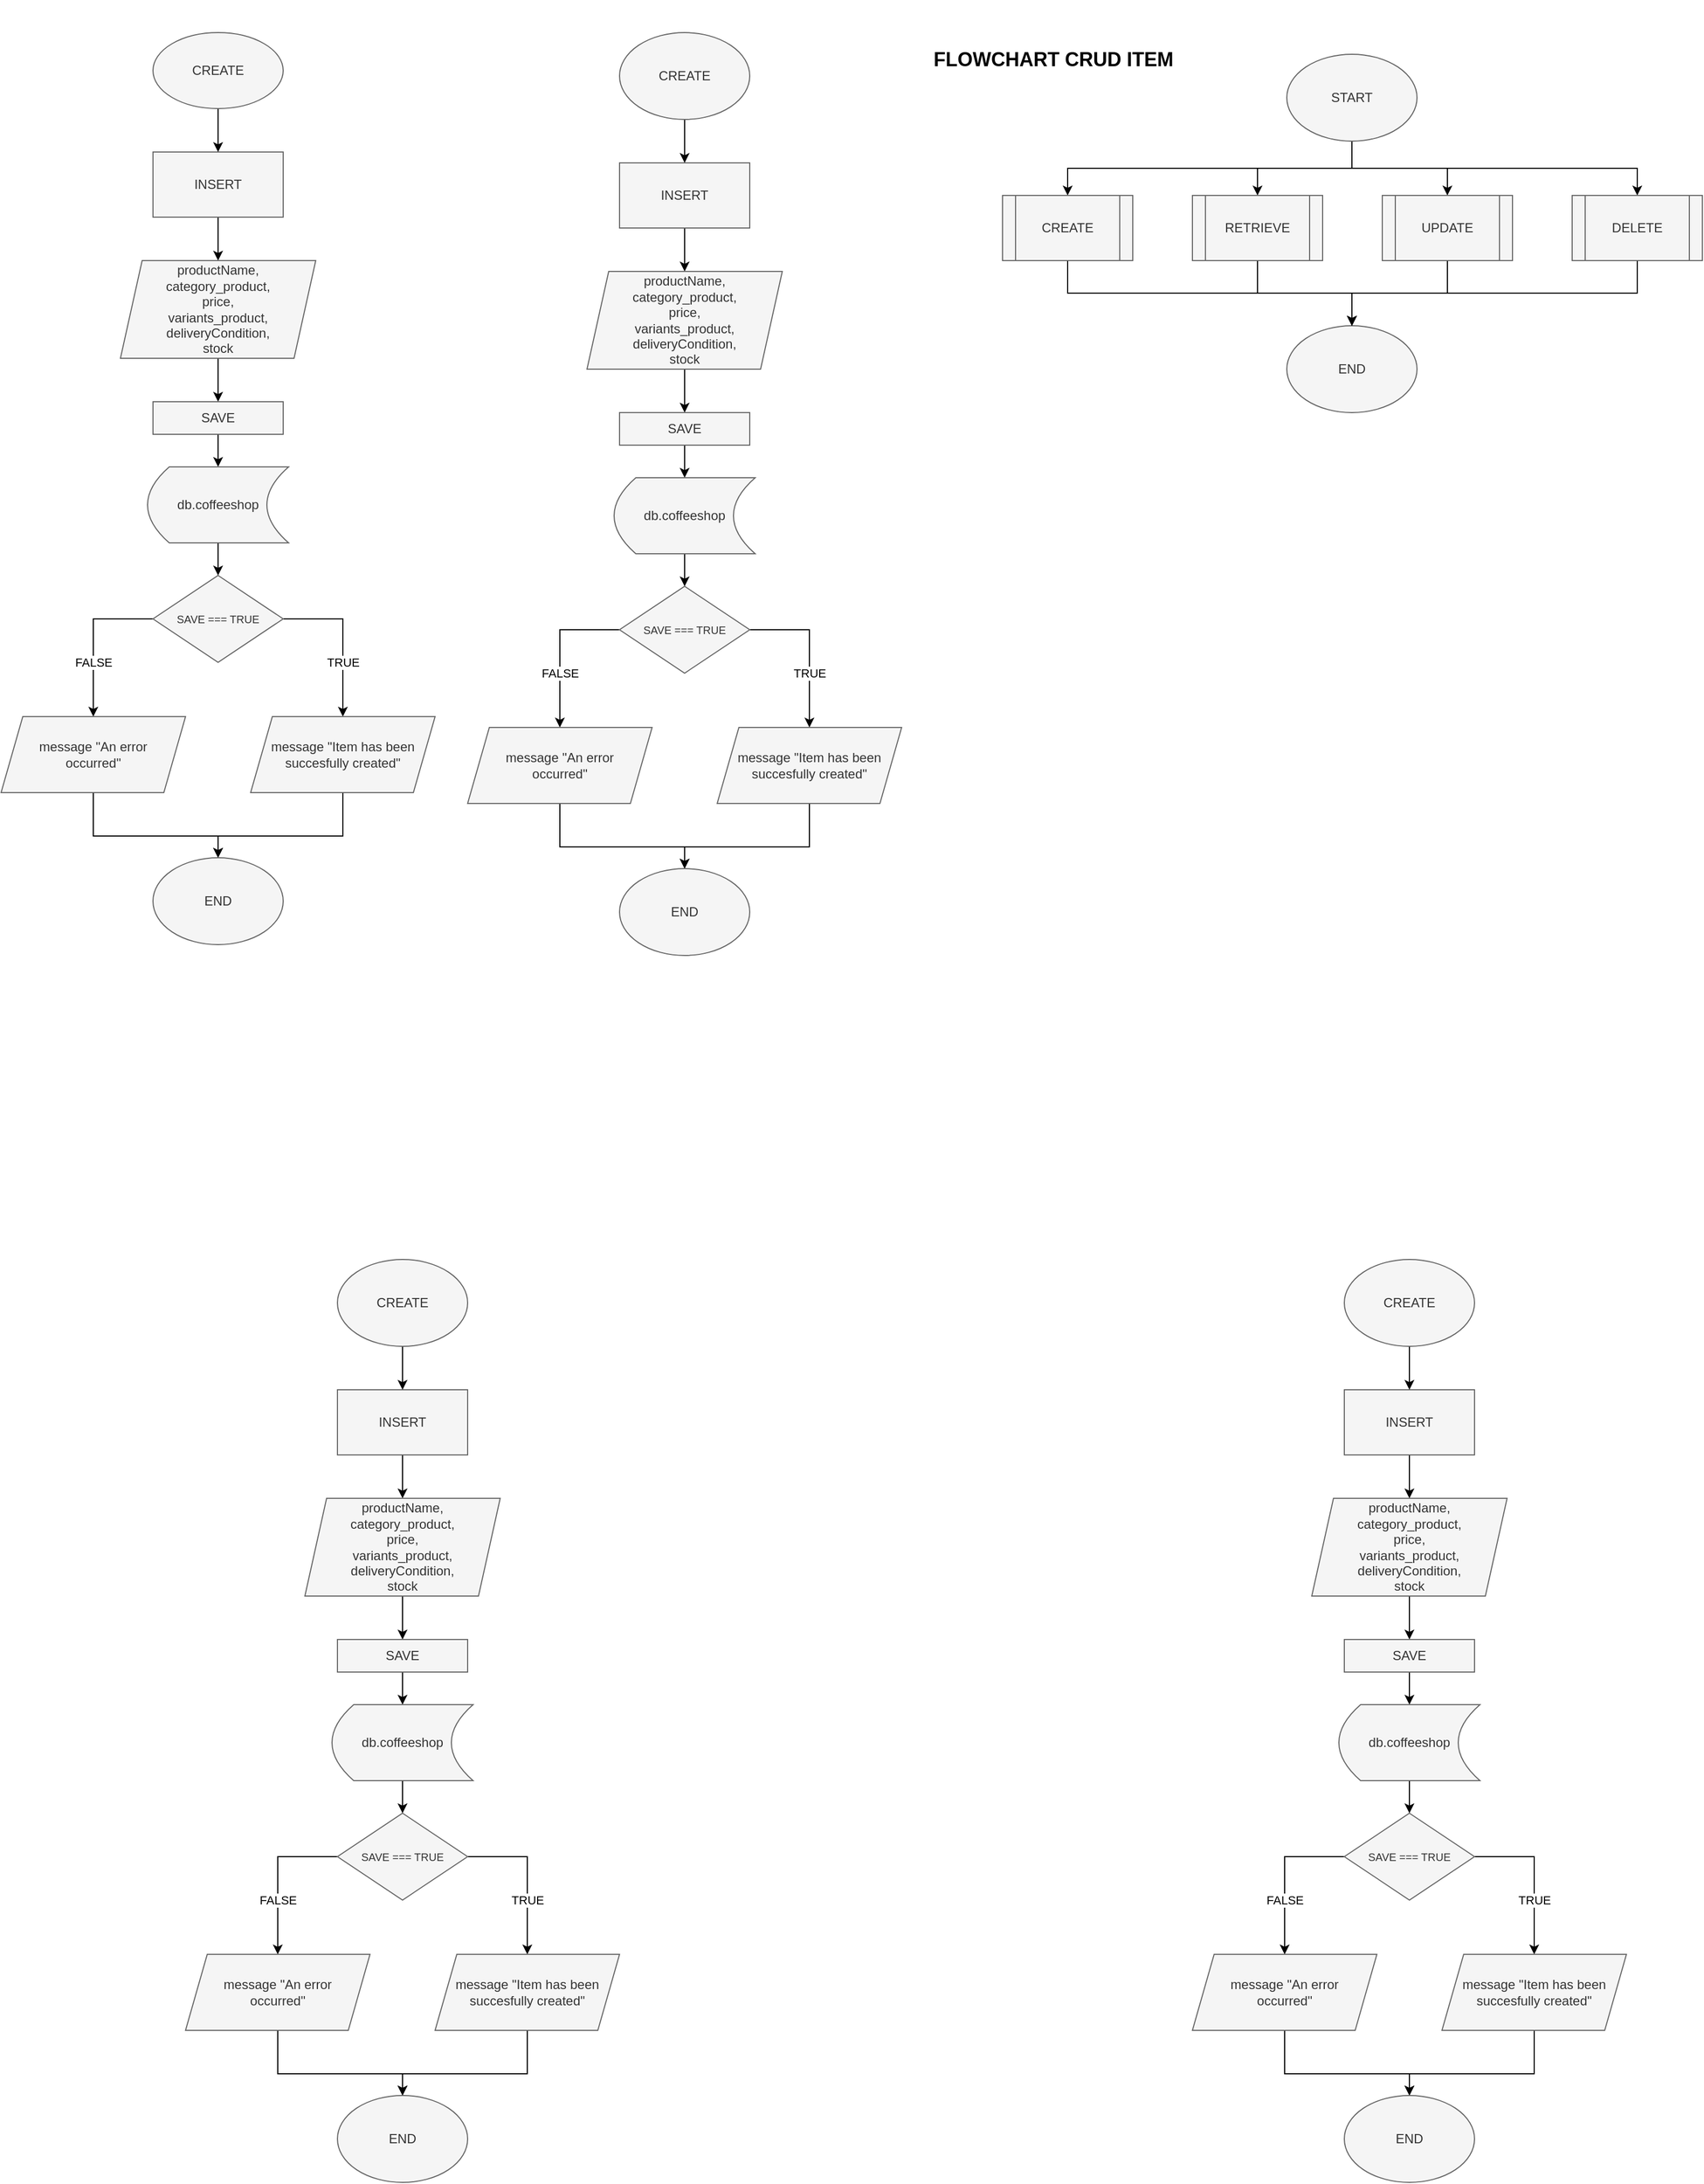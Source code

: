 <mxfile>
    <diagram id="DQStbxsAOq7NAe4iCkHE" name="CRUD ITEM">
        <mxGraphModel dx="3022" dy="1244" grid="1" gridSize="10" guides="1" tooltips="1" connect="1" arrows="1" fold="1" page="1" pageScale="1" pageWidth="850" pageHeight="1100" math="0" shadow="0">
            <root>
                <mxCell id="0"/>
                <mxCell id="1" parent="0"/>
                <mxCell id="14" value="" style="edgeStyle=orthogonalEdgeStyle;rounded=0;orthogonalLoop=1;jettySize=auto;html=1;" edge="1" parent="1" source="2" target="4">
                    <mxGeometry relative="1" as="geometry"/>
                </mxCell>
                <mxCell id="2" value="INSERT" style="rounded=0;whiteSpace=wrap;html=1;fillColor=#f5f5f5;strokeColor=#666666;fontColor=#333333;" vertex="1" parent="1">
                    <mxGeometry x="-510" y="1280" width="120" height="60" as="geometry"/>
                </mxCell>
                <mxCell id="RliZh8HhmJAwi-Iu12gq-23" value="" style="edgeStyle=orthogonalEdgeStyle;rounded=0;orthogonalLoop=1;jettySize=auto;html=1;" edge="1" parent="1" source="3" target="2">
                    <mxGeometry relative="1" as="geometry"/>
                </mxCell>
                <mxCell id="3" value="CREATE" style="ellipse;whiteSpace=wrap;html=1;fillColor=#f5f5f5;strokeColor=#666666;fontColor=#333333;" vertex="1" parent="1">
                    <mxGeometry x="-510" y="1160" width="120" height="80" as="geometry"/>
                </mxCell>
                <mxCell id="16" style="edgeStyle=orthogonalEdgeStyle;rounded=0;orthogonalLoop=1;jettySize=auto;html=1;exitX=0.5;exitY=1;exitDx=0;exitDy=0;" edge="1" parent="1" source="4" target="5">
                    <mxGeometry relative="1" as="geometry"/>
                </mxCell>
                <mxCell id="4" value="productName,&lt;br&gt;category_product,&lt;br&gt;price,&lt;br&gt;variants_product,&lt;br&gt;deliveryCondition,&lt;br&gt;stock" style="shape=parallelogram;perimeter=parallelogramPerimeter;whiteSpace=wrap;html=1;fixedSize=1;fillColor=#f5f5f5;strokeColor=#666666;fontColor=#333333;" vertex="1" parent="1">
                    <mxGeometry x="-540" y="1380" width="180" height="90" as="geometry"/>
                </mxCell>
                <mxCell id="17" style="edgeStyle=orthogonalEdgeStyle;rounded=0;orthogonalLoop=1;jettySize=auto;html=1;exitX=0.5;exitY=1;exitDx=0;exitDy=0;" edge="1" parent="1" source="5">
                    <mxGeometry relative="1" as="geometry">
                        <mxPoint x="-450" y="1570" as="targetPoint"/>
                    </mxGeometry>
                </mxCell>
                <mxCell id="5" value="SAVE" style="rounded=0;whiteSpace=wrap;html=1;fillColor=#f5f5f5;strokeColor=#666666;fontColor=#333333;" vertex="1" parent="1">
                    <mxGeometry x="-510" y="1510" width="120" height="30" as="geometry"/>
                </mxCell>
                <mxCell id="10" value="FALSE" style="edgeStyle=orthogonalEdgeStyle;rounded=0;orthogonalLoop=1;jettySize=auto;html=1;exitX=0;exitY=0.5;exitDx=0;exitDy=0;" edge="1" parent="1" source="6" target="9">
                    <mxGeometry x="0.31" relative="1" as="geometry">
                        <mxPoint as="offset"/>
                    </mxGeometry>
                </mxCell>
                <mxCell id="11" value="TRUE" style="edgeStyle=orthogonalEdgeStyle;rounded=0;orthogonalLoop=1;jettySize=auto;html=1;exitX=1;exitY=0.5;exitDx=0;exitDy=0;" edge="1" parent="1" source="6" target="8">
                    <mxGeometry x="0.31" relative="1" as="geometry">
                        <mxPoint as="offset"/>
                    </mxGeometry>
                </mxCell>
                <mxCell id="6" value="&lt;font style=&quot;font-size: 10px&quot;&gt;SAVE === TRUE&lt;/font&gt;" style="rhombus;whiteSpace=wrap;html=1;fillColor=#f5f5f5;strokeColor=#666666;fontColor=#333333;" vertex="1" parent="1">
                    <mxGeometry x="-510" y="1670" width="120" height="80" as="geometry"/>
                </mxCell>
                <mxCell id="20" style="edgeStyle=orthogonalEdgeStyle;rounded=0;orthogonalLoop=1;jettySize=auto;html=1;" edge="1" parent="1" source="8" target="12">
                    <mxGeometry relative="1" as="geometry">
                        <Array as="points">
                            <mxPoint x="-335" y="1910"/>
                            <mxPoint x="-450" y="1910"/>
                        </Array>
                    </mxGeometry>
                </mxCell>
                <mxCell id="8" value="message &quot;Item has been succesfully created&quot;" style="shape=parallelogram;perimeter=parallelogramPerimeter;whiteSpace=wrap;html=1;fixedSize=1;fillColor=#f5f5f5;strokeColor=#666666;fontColor=#333333;spacingLeft=0;spacingRight=0;spacing=2;spacingTop=0;" vertex="1" parent="1">
                    <mxGeometry x="-420" y="1800" width="170" height="70" as="geometry"/>
                </mxCell>
                <mxCell id="19" style="edgeStyle=orthogonalEdgeStyle;rounded=0;orthogonalLoop=1;jettySize=auto;html=1;" edge="1" parent="1" source="9" target="12">
                    <mxGeometry relative="1" as="geometry">
                        <Array as="points">
                            <mxPoint x="-565" y="1910"/>
                            <mxPoint x="-450" y="1910"/>
                        </Array>
                    </mxGeometry>
                </mxCell>
                <mxCell id="9" value="message &quot;An error &lt;br&gt;occurred&quot;" style="shape=parallelogram;perimeter=parallelogramPerimeter;whiteSpace=wrap;html=1;fixedSize=1;fillColor=#f5f5f5;strokeColor=#666666;fontColor=#333333;spacingLeft=0;spacingRight=0;spacing=2;spacingTop=0;" vertex="1" parent="1">
                    <mxGeometry x="-650" y="1800" width="170" height="70" as="geometry"/>
                </mxCell>
                <mxCell id="12" value="END" style="ellipse;whiteSpace=wrap;html=1;fillColor=#f5f5f5;strokeColor=#666666;fontColor=#333333;" vertex="1" parent="1">
                    <mxGeometry x="-510" y="1930" width="120" height="80" as="geometry"/>
                </mxCell>
                <mxCell id="RliZh8HhmJAwi-Iu12gq-20" value="&lt;font style=&quot;font-size: 18px&quot;&gt;&lt;b&gt;FLOWCHART CRUD ITEM&lt;/b&gt;&lt;/font&gt;" style="text;html=1;strokeColor=none;fillColor=none;align=center;verticalAlign=middle;whiteSpace=wrap;rounded=0;" vertex="1" parent="1">
                    <mxGeometry x="20" width="260" height="110" as="geometry"/>
                </mxCell>
                <mxCell id="RliZh8HhmJAwi-Iu12gq-22" value="" style="edgeStyle=orthogonalEdgeStyle;rounded=0;orthogonalLoop=1;jettySize=auto;html=1;" edge="1" parent="1" source="RliZh8HhmJAwi-Iu12gq-21" target="6">
                    <mxGeometry relative="1" as="geometry"/>
                </mxCell>
                <mxCell id="RliZh8HhmJAwi-Iu12gq-21" value="db.coffeeshop" style="shape=dataStorage;whiteSpace=wrap;html=1;fixedSize=1;fillColor=#f5f5f5;strokeColor=#666666;fontColor=#333333;" vertex="1" parent="1">
                    <mxGeometry x="-515" y="1570" width="130" height="70" as="geometry"/>
                </mxCell>
                <mxCell id="RliZh8HhmJAwi-Iu12gq-30" style="edgeStyle=orthogonalEdgeStyle;rounded=0;orthogonalLoop=1;jettySize=auto;html=1;exitX=0.5;exitY=1;exitDx=0;exitDy=0;" edge="1" parent="1" source="RliZh8HhmJAwi-Iu12gq-24" target="RliZh8HhmJAwi-Iu12gq-26">
                    <mxGeometry relative="1" as="geometry"/>
                </mxCell>
                <mxCell id="RliZh8HhmJAwi-Iu12gq-31" style="edgeStyle=orthogonalEdgeStyle;rounded=0;orthogonalLoop=1;jettySize=auto;html=1;exitX=0.5;exitY=1;exitDx=0;exitDy=0;" edge="1" parent="1" source="RliZh8HhmJAwi-Iu12gq-24" target="RliZh8HhmJAwi-Iu12gq-27">
                    <mxGeometry relative="1" as="geometry"/>
                </mxCell>
                <mxCell id="RliZh8HhmJAwi-Iu12gq-32" style="edgeStyle=orthogonalEdgeStyle;rounded=0;orthogonalLoop=1;jettySize=auto;html=1;exitX=0.5;exitY=1;exitDx=0;exitDy=0;entryX=0.5;entryY=0;entryDx=0;entryDy=0;" edge="1" parent="1" source="RliZh8HhmJAwi-Iu12gq-24" target="RliZh8HhmJAwi-Iu12gq-28">
                    <mxGeometry relative="1" as="geometry"/>
                </mxCell>
                <mxCell id="RliZh8HhmJAwi-Iu12gq-33" style="edgeStyle=orthogonalEdgeStyle;rounded=0;orthogonalLoop=1;jettySize=auto;html=1;exitX=0.5;exitY=1;exitDx=0;exitDy=0;entryX=0.5;entryY=0;entryDx=0;entryDy=0;" edge="1" parent="1" source="RliZh8HhmJAwi-Iu12gq-24" target="RliZh8HhmJAwi-Iu12gq-29">
                    <mxGeometry relative="1" as="geometry"/>
                </mxCell>
                <mxCell id="RliZh8HhmJAwi-Iu12gq-24" value="START" style="ellipse;whiteSpace=wrap;html=1;fillColor=#f5f5f5;strokeColor=#666666;fontColor=#333333;" vertex="1" parent="1">
                    <mxGeometry x="365" y="50" width="120" height="80" as="geometry"/>
                </mxCell>
                <mxCell id="RliZh8HhmJAwi-Iu12gq-25" value="END" style="ellipse;whiteSpace=wrap;html=1;fillColor=#f5f5f5;strokeColor=#666666;fontColor=#333333;" vertex="1" parent="1">
                    <mxGeometry x="365" y="300" width="120" height="80" as="geometry"/>
                </mxCell>
                <mxCell id="RliZh8HhmJAwi-Iu12gq-34" style="edgeStyle=orthogonalEdgeStyle;rounded=0;orthogonalLoop=1;jettySize=auto;html=1;exitX=0.5;exitY=1;exitDx=0;exitDy=0;" edge="1" parent="1" source="RliZh8HhmJAwi-Iu12gq-26" target="RliZh8HhmJAwi-Iu12gq-25">
                    <mxGeometry relative="1" as="geometry"/>
                </mxCell>
                <mxCell id="RliZh8HhmJAwi-Iu12gq-26" value="CREATE" style="shape=process;whiteSpace=wrap;html=1;backgroundOutline=1;fillColor=#f5f5f5;strokeColor=#666666;fontColor=#333333;" vertex="1" parent="1">
                    <mxGeometry x="103" y="180" width="120" height="60" as="geometry"/>
                </mxCell>
                <mxCell id="RliZh8HhmJAwi-Iu12gq-36" style="edgeStyle=orthogonalEdgeStyle;rounded=0;orthogonalLoop=1;jettySize=auto;html=1;exitX=0.5;exitY=1;exitDx=0;exitDy=0;entryX=0.5;entryY=0;entryDx=0;entryDy=0;" edge="1" parent="1" source="RliZh8HhmJAwi-Iu12gq-27" target="RliZh8HhmJAwi-Iu12gq-25">
                    <mxGeometry relative="1" as="geometry"/>
                </mxCell>
                <mxCell id="RliZh8HhmJAwi-Iu12gq-27" value="RETRIEVE" style="shape=process;whiteSpace=wrap;html=1;backgroundOutline=1;fillColor=#f5f5f5;strokeColor=#666666;fontColor=#333333;" vertex="1" parent="1">
                    <mxGeometry x="278" y="180" width="120" height="60" as="geometry"/>
                </mxCell>
                <mxCell id="RliZh8HhmJAwi-Iu12gq-37" style="edgeStyle=orthogonalEdgeStyle;rounded=0;orthogonalLoop=1;jettySize=auto;html=1;entryX=0.5;entryY=0;entryDx=0;entryDy=0;" edge="1" parent="1" source="RliZh8HhmJAwi-Iu12gq-28" target="RliZh8HhmJAwi-Iu12gq-25">
                    <mxGeometry relative="1" as="geometry"/>
                </mxCell>
                <mxCell id="RliZh8HhmJAwi-Iu12gq-28" value="UPDATE" style="shape=process;whiteSpace=wrap;html=1;backgroundOutline=1;fillColor=#f5f5f5;strokeColor=#666666;fontColor=#333333;" vertex="1" parent="1">
                    <mxGeometry x="453" y="180" width="120" height="60" as="geometry"/>
                </mxCell>
                <mxCell id="RliZh8HhmJAwi-Iu12gq-39" style="edgeStyle=orthogonalEdgeStyle;rounded=0;orthogonalLoop=1;jettySize=auto;html=1;exitX=0.5;exitY=1;exitDx=0;exitDy=0;entryX=0.5;entryY=0;entryDx=0;entryDy=0;" edge="1" parent="1" source="RliZh8HhmJAwi-Iu12gq-29" target="RliZh8HhmJAwi-Iu12gq-25">
                    <mxGeometry relative="1" as="geometry"/>
                </mxCell>
                <mxCell id="RliZh8HhmJAwi-Iu12gq-29" value="DELETE" style="shape=process;whiteSpace=wrap;html=1;backgroundOutline=1;fillColor=#f5f5f5;strokeColor=#666666;fontColor=#333333;" vertex="1" parent="1">
                    <mxGeometry x="628" y="180" width="120" height="60" as="geometry"/>
                </mxCell>
                <mxCell id="6QCV8uyCTmlak0vYvRfF-20" value="" style="edgeStyle=orthogonalEdgeStyle;rounded=0;orthogonalLoop=1;jettySize=auto;html=1;" edge="1" parent="1" source="6QCV8uyCTmlak0vYvRfF-21" target="6QCV8uyCTmlak0vYvRfF-25">
                    <mxGeometry relative="1" as="geometry"/>
                </mxCell>
                <mxCell id="6QCV8uyCTmlak0vYvRfF-21" value="INSERT" style="rounded=0;whiteSpace=wrap;html=1;fillColor=#f5f5f5;strokeColor=#666666;fontColor=#333333;" vertex="1" parent="1">
                    <mxGeometry x="-680" y="140" width="120" height="60" as="geometry"/>
                </mxCell>
                <mxCell id="6QCV8uyCTmlak0vYvRfF-22" value="" style="edgeStyle=orthogonalEdgeStyle;rounded=0;orthogonalLoop=1;jettySize=auto;html=1;" edge="1" parent="1" source="6QCV8uyCTmlak0vYvRfF-23" target="6QCV8uyCTmlak0vYvRfF-21">
                    <mxGeometry relative="1" as="geometry"/>
                </mxCell>
                <mxCell id="6QCV8uyCTmlak0vYvRfF-23" value="CREATE" style="ellipse;whiteSpace=wrap;html=1;fillColor=#f5f5f5;strokeColor=#666666;fontColor=#333333;" vertex="1" parent="1">
                    <mxGeometry x="-680" y="30" width="120" height="70" as="geometry"/>
                </mxCell>
                <mxCell id="6QCV8uyCTmlak0vYvRfF-24" style="edgeStyle=orthogonalEdgeStyle;rounded=0;orthogonalLoop=1;jettySize=auto;html=1;exitX=0.5;exitY=1;exitDx=0;exitDy=0;" edge="1" parent="1" source="6QCV8uyCTmlak0vYvRfF-25" target="6QCV8uyCTmlak0vYvRfF-27">
                    <mxGeometry relative="1" as="geometry"/>
                </mxCell>
                <mxCell id="6QCV8uyCTmlak0vYvRfF-25" value="productName,&lt;br&gt;category_product,&lt;br&gt;price,&lt;br&gt;variants_product,&lt;br&gt;deliveryCondition,&lt;br&gt;stock" style="shape=parallelogram;perimeter=parallelogramPerimeter;whiteSpace=wrap;html=1;fixedSize=1;fillColor=#f5f5f5;strokeColor=#666666;fontColor=#333333;" vertex="1" parent="1">
                    <mxGeometry x="-710" y="240" width="180" height="90" as="geometry"/>
                </mxCell>
                <mxCell id="6QCV8uyCTmlak0vYvRfF-26" style="edgeStyle=orthogonalEdgeStyle;rounded=0;orthogonalLoop=1;jettySize=auto;html=1;exitX=0.5;exitY=1;exitDx=0;exitDy=0;" edge="1" parent="1" source="6QCV8uyCTmlak0vYvRfF-27">
                    <mxGeometry relative="1" as="geometry">
                        <mxPoint x="-620" y="430" as="targetPoint"/>
                    </mxGeometry>
                </mxCell>
                <mxCell id="6QCV8uyCTmlak0vYvRfF-27" value="SAVE" style="rounded=0;whiteSpace=wrap;html=1;fillColor=#f5f5f5;strokeColor=#666666;fontColor=#333333;" vertex="1" parent="1">
                    <mxGeometry x="-680" y="370" width="120" height="30" as="geometry"/>
                </mxCell>
                <mxCell id="6QCV8uyCTmlak0vYvRfF-28" value="FALSE" style="edgeStyle=orthogonalEdgeStyle;rounded=0;orthogonalLoop=1;jettySize=auto;html=1;exitX=0;exitY=0.5;exitDx=0;exitDy=0;" edge="1" parent="1" source="6QCV8uyCTmlak0vYvRfF-30" target="6QCV8uyCTmlak0vYvRfF-34">
                    <mxGeometry x="0.31" relative="1" as="geometry">
                        <mxPoint as="offset"/>
                    </mxGeometry>
                </mxCell>
                <mxCell id="6QCV8uyCTmlak0vYvRfF-29" value="TRUE" style="edgeStyle=orthogonalEdgeStyle;rounded=0;orthogonalLoop=1;jettySize=auto;html=1;exitX=1;exitY=0.5;exitDx=0;exitDy=0;" edge="1" parent="1" source="6QCV8uyCTmlak0vYvRfF-30" target="6QCV8uyCTmlak0vYvRfF-32">
                    <mxGeometry x="0.31" relative="1" as="geometry">
                        <mxPoint as="offset"/>
                    </mxGeometry>
                </mxCell>
                <mxCell id="6QCV8uyCTmlak0vYvRfF-30" value="&lt;font style=&quot;font-size: 10px&quot;&gt;SAVE === TRUE&lt;/font&gt;" style="rhombus;whiteSpace=wrap;html=1;fillColor=#f5f5f5;strokeColor=#666666;fontColor=#333333;" vertex="1" parent="1">
                    <mxGeometry x="-680" y="530" width="120" height="80" as="geometry"/>
                </mxCell>
                <mxCell id="6QCV8uyCTmlak0vYvRfF-31" style="edgeStyle=orthogonalEdgeStyle;rounded=0;orthogonalLoop=1;jettySize=auto;html=1;" edge="1" parent="1" source="6QCV8uyCTmlak0vYvRfF-32" target="6QCV8uyCTmlak0vYvRfF-35">
                    <mxGeometry relative="1" as="geometry">
                        <Array as="points">
                            <mxPoint x="-505" y="770"/>
                            <mxPoint x="-620" y="770"/>
                        </Array>
                    </mxGeometry>
                </mxCell>
                <mxCell id="6QCV8uyCTmlak0vYvRfF-32" value="message &quot;Item has been succesfully created&quot;" style="shape=parallelogram;perimeter=parallelogramPerimeter;whiteSpace=wrap;html=1;fixedSize=1;fillColor=#f5f5f5;strokeColor=#666666;fontColor=#333333;spacingLeft=0;spacingRight=0;spacing=2;spacingTop=0;" vertex="1" parent="1">
                    <mxGeometry x="-590" y="660" width="170" height="70" as="geometry"/>
                </mxCell>
                <mxCell id="6QCV8uyCTmlak0vYvRfF-33" style="edgeStyle=orthogonalEdgeStyle;rounded=0;orthogonalLoop=1;jettySize=auto;html=1;" edge="1" parent="1" source="6QCV8uyCTmlak0vYvRfF-34" target="6QCV8uyCTmlak0vYvRfF-35">
                    <mxGeometry relative="1" as="geometry">
                        <Array as="points">
                            <mxPoint x="-735" y="770"/>
                            <mxPoint x="-620" y="770"/>
                        </Array>
                    </mxGeometry>
                </mxCell>
                <mxCell id="6QCV8uyCTmlak0vYvRfF-34" value="message &quot;An error &lt;br&gt;occurred&quot;" style="shape=parallelogram;perimeter=parallelogramPerimeter;whiteSpace=wrap;html=1;fixedSize=1;fillColor=#f5f5f5;strokeColor=#666666;fontColor=#333333;spacingLeft=0;spacingRight=0;spacing=2;spacingTop=0;" vertex="1" parent="1">
                    <mxGeometry x="-820" y="660" width="170" height="70" as="geometry"/>
                </mxCell>
                <mxCell id="6QCV8uyCTmlak0vYvRfF-35" value="END" style="ellipse;whiteSpace=wrap;html=1;fillColor=#f5f5f5;strokeColor=#666666;fontColor=#333333;" vertex="1" parent="1">
                    <mxGeometry x="-680" y="790" width="120" height="80" as="geometry"/>
                </mxCell>
                <mxCell id="6QCV8uyCTmlak0vYvRfF-36" value="" style="edgeStyle=orthogonalEdgeStyle;rounded=0;orthogonalLoop=1;jettySize=auto;html=1;" edge="1" parent="1" source="6QCV8uyCTmlak0vYvRfF-37" target="6QCV8uyCTmlak0vYvRfF-30">
                    <mxGeometry relative="1" as="geometry"/>
                </mxCell>
                <mxCell id="6QCV8uyCTmlak0vYvRfF-37" value="db.coffeeshop" style="shape=dataStorage;whiteSpace=wrap;html=1;fixedSize=1;fillColor=#f5f5f5;strokeColor=#666666;fontColor=#333333;" vertex="1" parent="1">
                    <mxGeometry x="-685" y="430" width="130" height="70" as="geometry"/>
                </mxCell>
                <mxCell id="6QCV8uyCTmlak0vYvRfF-38" value="" style="edgeStyle=orthogonalEdgeStyle;rounded=0;orthogonalLoop=1;jettySize=auto;html=1;" edge="1" parent="1" source="6QCV8uyCTmlak0vYvRfF-39" target="6QCV8uyCTmlak0vYvRfF-43">
                    <mxGeometry relative="1" as="geometry"/>
                </mxCell>
                <mxCell id="6QCV8uyCTmlak0vYvRfF-39" value="INSERT" style="rounded=0;whiteSpace=wrap;html=1;fillColor=#f5f5f5;strokeColor=#666666;fontColor=#333333;" vertex="1" parent="1">
                    <mxGeometry x="-250" y="150" width="120" height="60" as="geometry"/>
                </mxCell>
                <mxCell id="6QCV8uyCTmlak0vYvRfF-40" value="" style="edgeStyle=orthogonalEdgeStyle;rounded=0;orthogonalLoop=1;jettySize=auto;html=1;" edge="1" parent="1" source="6QCV8uyCTmlak0vYvRfF-41" target="6QCV8uyCTmlak0vYvRfF-39">
                    <mxGeometry relative="1" as="geometry"/>
                </mxCell>
                <mxCell id="6QCV8uyCTmlak0vYvRfF-41" value="CREATE" style="ellipse;whiteSpace=wrap;html=1;fillColor=#f5f5f5;strokeColor=#666666;fontColor=#333333;" vertex="1" parent="1">
                    <mxGeometry x="-250" y="30" width="120" height="80" as="geometry"/>
                </mxCell>
                <mxCell id="6QCV8uyCTmlak0vYvRfF-42" style="edgeStyle=orthogonalEdgeStyle;rounded=0;orthogonalLoop=1;jettySize=auto;html=1;exitX=0.5;exitY=1;exitDx=0;exitDy=0;" edge="1" parent="1" source="6QCV8uyCTmlak0vYvRfF-43" target="6QCV8uyCTmlak0vYvRfF-45">
                    <mxGeometry relative="1" as="geometry"/>
                </mxCell>
                <mxCell id="6QCV8uyCTmlak0vYvRfF-43" value="productName,&lt;br&gt;category_product,&lt;br&gt;price,&lt;br&gt;variants_product,&lt;br&gt;deliveryCondition,&lt;br&gt;stock" style="shape=parallelogram;perimeter=parallelogramPerimeter;whiteSpace=wrap;html=1;fixedSize=1;fillColor=#f5f5f5;strokeColor=#666666;fontColor=#333333;" vertex="1" parent="1">
                    <mxGeometry x="-280" y="250" width="180" height="90" as="geometry"/>
                </mxCell>
                <mxCell id="6QCV8uyCTmlak0vYvRfF-44" style="edgeStyle=orthogonalEdgeStyle;rounded=0;orthogonalLoop=1;jettySize=auto;html=1;exitX=0.5;exitY=1;exitDx=0;exitDy=0;" edge="1" parent="1" source="6QCV8uyCTmlak0vYvRfF-45">
                    <mxGeometry relative="1" as="geometry">
                        <mxPoint x="-190" y="440" as="targetPoint"/>
                    </mxGeometry>
                </mxCell>
                <mxCell id="6QCV8uyCTmlak0vYvRfF-45" value="SAVE" style="rounded=0;whiteSpace=wrap;html=1;fillColor=#f5f5f5;strokeColor=#666666;fontColor=#333333;" vertex="1" parent="1">
                    <mxGeometry x="-250" y="380" width="120" height="30" as="geometry"/>
                </mxCell>
                <mxCell id="6QCV8uyCTmlak0vYvRfF-46" value="FALSE" style="edgeStyle=orthogonalEdgeStyle;rounded=0;orthogonalLoop=1;jettySize=auto;html=1;exitX=0;exitY=0.5;exitDx=0;exitDy=0;" edge="1" parent="1" source="6QCV8uyCTmlak0vYvRfF-48" target="6QCV8uyCTmlak0vYvRfF-52">
                    <mxGeometry x="0.31" relative="1" as="geometry">
                        <mxPoint as="offset"/>
                    </mxGeometry>
                </mxCell>
                <mxCell id="6QCV8uyCTmlak0vYvRfF-47" value="TRUE" style="edgeStyle=orthogonalEdgeStyle;rounded=0;orthogonalLoop=1;jettySize=auto;html=1;exitX=1;exitY=0.5;exitDx=0;exitDy=0;" edge="1" parent="1" source="6QCV8uyCTmlak0vYvRfF-48" target="6QCV8uyCTmlak0vYvRfF-50">
                    <mxGeometry x="0.31" relative="1" as="geometry">
                        <mxPoint as="offset"/>
                    </mxGeometry>
                </mxCell>
                <mxCell id="6QCV8uyCTmlak0vYvRfF-48" value="&lt;font style=&quot;font-size: 10px&quot;&gt;SAVE === TRUE&lt;/font&gt;" style="rhombus;whiteSpace=wrap;html=1;fillColor=#f5f5f5;strokeColor=#666666;fontColor=#333333;" vertex="1" parent="1">
                    <mxGeometry x="-250" y="540" width="120" height="80" as="geometry"/>
                </mxCell>
                <mxCell id="6QCV8uyCTmlak0vYvRfF-49" style="edgeStyle=orthogonalEdgeStyle;rounded=0;orthogonalLoop=1;jettySize=auto;html=1;" edge="1" parent="1" source="6QCV8uyCTmlak0vYvRfF-50" target="6QCV8uyCTmlak0vYvRfF-53">
                    <mxGeometry relative="1" as="geometry">
                        <Array as="points">
                            <mxPoint x="-75" y="780"/>
                            <mxPoint x="-190" y="780"/>
                        </Array>
                    </mxGeometry>
                </mxCell>
                <mxCell id="6QCV8uyCTmlak0vYvRfF-50" value="message &quot;Item has been succesfully created&quot;" style="shape=parallelogram;perimeter=parallelogramPerimeter;whiteSpace=wrap;html=1;fixedSize=1;fillColor=#f5f5f5;strokeColor=#666666;fontColor=#333333;spacingLeft=0;spacingRight=0;spacing=2;spacingTop=0;" vertex="1" parent="1">
                    <mxGeometry x="-160" y="670" width="170" height="70" as="geometry"/>
                </mxCell>
                <mxCell id="6QCV8uyCTmlak0vYvRfF-51" style="edgeStyle=orthogonalEdgeStyle;rounded=0;orthogonalLoop=1;jettySize=auto;html=1;" edge="1" parent="1" source="6QCV8uyCTmlak0vYvRfF-52" target="6QCV8uyCTmlak0vYvRfF-53">
                    <mxGeometry relative="1" as="geometry">
                        <Array as="points">
                            <mxPoint x="-305" y="780"/>
                            <mxPoint x="-190" y="780"/>
                        </Array>
                    </mxGeometry>
                </mxCell>
                <mxCell id="6QCV8uyCTmlak0vYvRfF-52" value="message &quot;An error &lt;br&gt;occurred&quot;" style="shape=parallelogram;perimeter=parallelogramPerimeter;whiteSpace=wrap;html=1;fixedSize=1;fillColor=#f5f5f5;strokeColor=#666666;fontColor=#333333;spacingLeft=0;spacingRight=0;spacing=2;spacingTop=0;" vertex="1" parent="1">
                    <mxGeometry x="-390" y="670" width="170" height="70" as="geometry"/>
                </mxCell>
                <mxCell id="6QCV8uyCTmlak0vYvRfF-53" value="END" style="ellipse;whiteSpace=wrap;html=1;fillColor=#f5f5f5;strokeColor=#666666;fontColor=#333333;" vertex="1" parent="1">
                    <mxGeometry x="-250" y="800" width="120" height="80" as="geometry"/>
                </mxCell>
                <mxCell id="6QCV8uyCTmlak0vYvRfF-54" value="" style="edgeStyle=orthogonalEdgeStyle;rounded=0;orthogonalLoop=1;jettySize=auto;html=1;" edge="1" parent="1" source="6QCV8uyCTmlak0vYvRfF-55" target="6QCV8uyCTmlak0vYvRfF-48">
                    <mxGeometry relative="1" as="geometry"/>
                </mxCell>
                <mxCell id="6QCV8uyCTmlak0vYvRfF-55" value="db.coffeeshop" style="shape=dataStorage;whiteSpace=wrap;html=1;fixedSize=1;fillColor=#f5f5f5;strokeColor=#666666;fontColor=#333333;" vertex="1" parent="1">
                    <mxGeometry x="-255" y="440" width="130" height="70" as="geometry"/>
                </mxCell>
                <mxCell id="6QCV8uyCTmlak0vYvRfF-56" value="" style="edgeStyle=orthogonalEdgeStyle;rounded=0;orthogonalLoop=1;jettySize=auto;html=1;" edge="1" parent="1" source="6QCV8uyCTmlak0vYvRfF-57" target="6QCV8uyCTmlak0vYvRfF-61">
                    <mxGeometry relative="1" as="geometry"/>
                </mxCell>
                <mxCell id="6QCV8uyCTmlak0vYvRfF-57" value="INSERT" style="rounded=0;whiteSpace=wrap;html=1;fillColor=#f5f5f5;strokeColor=#666666;fontColor=#333333;" vertex="1" parent="1">
                    <mxGeometry x="418" y="1280" width="120" height="60" as="geometry"/>
                </mxCell>
                <mxCell id="6QCV8uyCTmlak0vYvRfF-58" value="" style="edgeStyle=orthogonalEdgeStyle;rounded=0;orthogonalLoop=1;jettySize=auto;html=1;" edge="1" parent="1" source="6QCV8uyCTmlak0vYvRfF-59" target="6QCV8uyCTmlak0vYvRfF-57">
                    <mxGeometry relative="1" as="geometry"/>
                </mxCell>
                <mxCell id="6QCV8uyCTmlak0vYvRfF-59" value="CREATE" style="ellipse;whiteSpace=wrap;html=1;fillColor=#f5f5f5;strokeColor=#666666;fontColor=#333333;" vertex="1" parent="1">
                    <mxGeometry x="418" y="1160" width="120" height="80" as="geometry"/>
                </mxCell>
                <mxCell id="6QCV8uyCTmlak0vYvRfF-60" style="edgeStyle=orthogonalEdgeStyle;rounded=0;orthogonalLoop=1;jettySize=auto;html=1;exitX=0.5;exitY=1;exitDx=0;exitDy=0;" edge="1" parent="1" source="6QCV8uyCTmlak0vYvRfF-61" target="6QCV8uyCTmlak0vYvRfF-63">
                    <mxGeometry relative="1" as="geometry"/>
                </mxCell>
                <mxCell id="6QCV8uyCTmlak0vYvRfF-61" value="productName,&lt;br&gt;category_product,&lt;br&gt;price,&lt;br&gt;variants_product,&lt;br&gt;deliveryCondition,&lt;br&gt;stock" style="shape=parallelogram;perimeter=parallelogramPerimeter;whiteSpace=wrap;html=1;fixedSize=1;fillColor=#f5f5f5;strokeColor=#666666;fontColor=#333333;" vertex="1" parent="1">
                    <mxGeometry x="388" y="1380" width="180" height="90" as="geometry"/>
                </mxCell>
                <mxCell id="6QCV8uyCTmlak0vYvRfF-62" style="edgeStyle=orthogonalEdgeStyle;rounded=0;orthogonalLoop=1;jettySize=auto;html=1;exitX=0.5;exitY=1;exitDx=0;exitDy=0;" edge="1" parent="1" source="6QCV8uyCTmlak0vYvRfF-63">
                    <mxGeometry relative="1" as="geometry">
                        <mxPoint x="478" y="1570" as="targetPoint"/>
                    </mxGeometry>
                </mxCell>
                <mxCell id="6QCV8uyCTmlak0vYvRfF-63" value="SAVE" style="rounded=0;whiteSpace=wrap;html=1;fillColor=#f5f5f5;strokeColor=#666666;fontColor=#333333;" vertex="1" parent="1">
                    <mxGeometry x="418" y="1510" width="120" height="30" as="geometry"/>
                </mxCell>
                <mxCell id="6QCV8uyCTmlak0vYvRfF-64" value="FALSE" style="edgeStyle=orthogonalEdgeStyle;rounded=0;orthogonalLoop=1;jettySize=auto;html=1;exitX=0;exitY=0.5;exitDx=0;exitDy=0;" edge="1" parent="1" source="6QCV8uyCTmlak0vYvRfF-66" target="6QCV8uyCTmlak0vYvRfF-70">
                    <mxGeometry x="0.31" relative="1" as="geometry">
                        <mxPoint as="offset"/>
                    </mxGeometry>
                </mxCell>
                <mxCell id="6QCV8uyCTmlak0vYvRfF-65" value="TRUE" style="edgeStyle=orthogonalEdgeStyle;rounded=0;orthogonalLoop=1;jettySize=auto;html=1;exitX=1;exitY=0.5;exitDx=0;exitDy=0;" edge="1" parent="1" source="6QCV8uyCTmlak0vYvRfF-66" target="6QCV8uyCTmlak0vYvRfF-68">
                    <mxGeometry x="0.31" relative="1" as="geometry">
                        <mxPoint as="offset"/>
                    </mxGeometry>
                </mxCell>
                <mxCell id="6QCV8uyCTmlak0vYvRfF-66" value="&lt;font style=&quot;font-size: 10px&quot;&gt;SAVE === TRUE&lt;/font&gt;" style="rhombus;whiteSpace=wrap;html=1;fillColor=#f5f5f5;strokeColor=#666666;fontColor=#333333;" vertex="1" parent="1">
                    <mxGeometry x="418" y="1670" width="120" height="80" as="geometry"/>
                </mxCell>
                <mxCell id="6QCV8uyCTmlak0vYvRfF-67" style="edgeStyle=orthogonalEdgeStyle;rounded=0;orthogonalLoop=1;jettySize=auto;html=1;" edge="1" parent="1" source="6QCV8uyCTmlak0vYvRfF-68" target="6QCV8uyCTmlak0vYvRfF-71">
                    <mxGeometry relative="1" as="geometry">
                        <Array as="points">
                            <mxPoint x="593" y="1910"/>
                            <mxPoint x="478" y="1910"/>
                        </Array>
                    </mxGeometry>
                </mxCell>
                <mxCell id="6QCV8uyCTmlak0vYvRfF-68" value="message &quot;Item has been succesfully created&quot;" style="shape=parallelogram;perimeter=parallelogramPerimeter;whiteSpace=wrap;html=1;fixedSize=1;fillColor=#f5f5f5;strokeColor=#666666;fontColor=#333333;spacingLeft=0;spacingRight=0;spacing=2;spacingTop=0;" vertex="1" parent="1">
                    <mxGeometry x="508" y="1800" width="170" height="70" as="geometry"/>
                </mxCell>
                <mxCell id="6QCV8uyCTmlak0vYvRfF-69" style="edgeStyle=orthogonalEdgeStyle;rounded=0;orthogonalLoop=1;jettySize=auto;html=1;" edge="1" parent="1" source="6QCV8uyCTmlak0vYvRfF-70" target="6QCV8uyCTmlak0vYvRfF-71">
                    <mxGeometry relative="1" as="geometry">
                        <Array as="points">
                            <mxPoint x="363" y="1910"/>
                            <mxPoint x="478" y="1910"/>
                        </Array>
                    </mxGeometry>
                </mxCell>
                <mxCell id="6QCV8uyCTmlak0vYvRfF-70" value="message &quot;An error &lt;br&gt;occurred&quot;" style="shape=parallelogram;perimeter=parallelogramPerimeter;whiteSpace=wrap;html=1;fixedSize=1;fillColor=#f5f5f5;strokeColor=#666666;fontColor=#333333;spacingLeft=0;spacingRight=0;spacing=2;spacingTop=0;" vertex="1" parent="1">
                    <mxGeometry x="278" y="1800" width="170" height="70" as="geometry"/>
                </mxCell>
                <mxCell id="6QCV8uyCTmlak0vYvRfF-71" value="END" style="ellipse;whiteSpace=wrap;html=1;fillColor=#f5f5f5;strokeColor=#666666;fontColor=#333333;" vertex="1" parent="1">
                    <mxGeometry x="418" y="1930" width="120" height="80" as="geometry"/>
                </mxCell>
                <mxCell id="6QCV8uyCTmlak0vYvRfF-72" value="" style="edgeStyle=orthogonalEdgeStyle;rounded=0;orthogonalLoop=1;jettySize=auto;html=1;" edge="1" parent="1" source="6QCV8uyCTmlak0vYvRfF-73" target="6QCV8uyCTmlak0vYvRfF-66">
                    <mxGeometry relative="1" as="geometry"/>
                </mxCell>
                <mxCell id="6QCV8uyCTmlak0vYvRfF-73" value="db.coffeeshop" style="shape=dataStorage;whiteSpace=wrap;html=1;fixedSize=1;fillColor=#f5f5f5;strokeColor=#666666;fontColor=#333333;" vertex="1" parent="1">
                    <mxGeometry x="413" y="1570" width="130" height="70" as="geometry"/>
                </mxCell>
            </root>
        </mxGraphModel>
    </diagram>
    <diagram id="4Bp7xtvQxrjr8NO-JlBp" name="Page-2">
        <mxGraphModel dx="1086" dy="622" grid="1" gridSize="10" guides="1" tooltips="1" connect="1" arrows="1" fold="1" page="1" pageScale="1" pageWidth="850" pageHeight="1100" math="0" shadow="0">
            <root>
                <mxCell id="CaPVfq18Ho21oDsXogwJ-0"/>
                <mxCell id="CaPVfq18Ho21oDsXogwJ-1" parent="CaPVfq18Ho21oDsXogwJ-0"/>
            </root>
        </mxGraphModel>
    </diagram>
</mxfile>